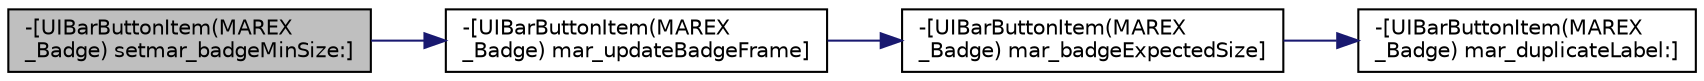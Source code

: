 digraph "-[UIBarButtonItem(MAREX_Badge) setmar_badgeMinSize:]"
{
  edge [fontname="Helvetica",fontsize="10",labelfontname="Helvetica",labelfontsize="10"];
  node [fontname="Helvetica",fontsize="10",shape=record];
  rankdir="LR";
  Node96 [label="-[UIBarButtonItem(MAREX\l_Badge) setmar_badgeMinSize:]",height=0.2,width=0.4,color="black", fillcolor="grey75", style="filled", fontcolor="black"];
  Node96 -> Node97 [color="midnightblue",fontsize="10",style="solid"];
  Node97 [label="-[UIBarButtonItem(MAREX\l_Badge) mar_updateBadgeFrame]",height=0.2,width=0.4,color="black", fillcolor="white", style="filled",URL="$category_u_i_bar_button_item_07_m_a_r_e_x___badge_08.html#a3a93e76a12d66d2de66b9747635f7509"];
  Node97 -> Node98 [color="midnightblue",fontsize="10",style="solid"];
  Node98 [label="-[UIBarButtonItem(MAREX\l_Badge) mar_badgeExpectedSize]",height=0.2,width=0.4,color="black", fillcolor="white", style="filled",URL="$category_u_i_bar_button_item_07_m_a_r_e_x___badge_08.html#a8dbc50b27262aa8ad25afd04f910d9aa"];
  Node98 -> Node99 [color="midnightblue",fontsize="10",style="solid"];
  Node99 [label="-[UIBarButtonItem(MAREX\l_Badge) mar_duplicateLabel:]",height=0.2,width=0.4,color="black", fillcolor="white", style="filled",URL="$category_u_i_bar_button_item_07_m_a_r_e_x___badge_08.html#a988e768a61c0dbb1e1535d545f78357d"];
}
